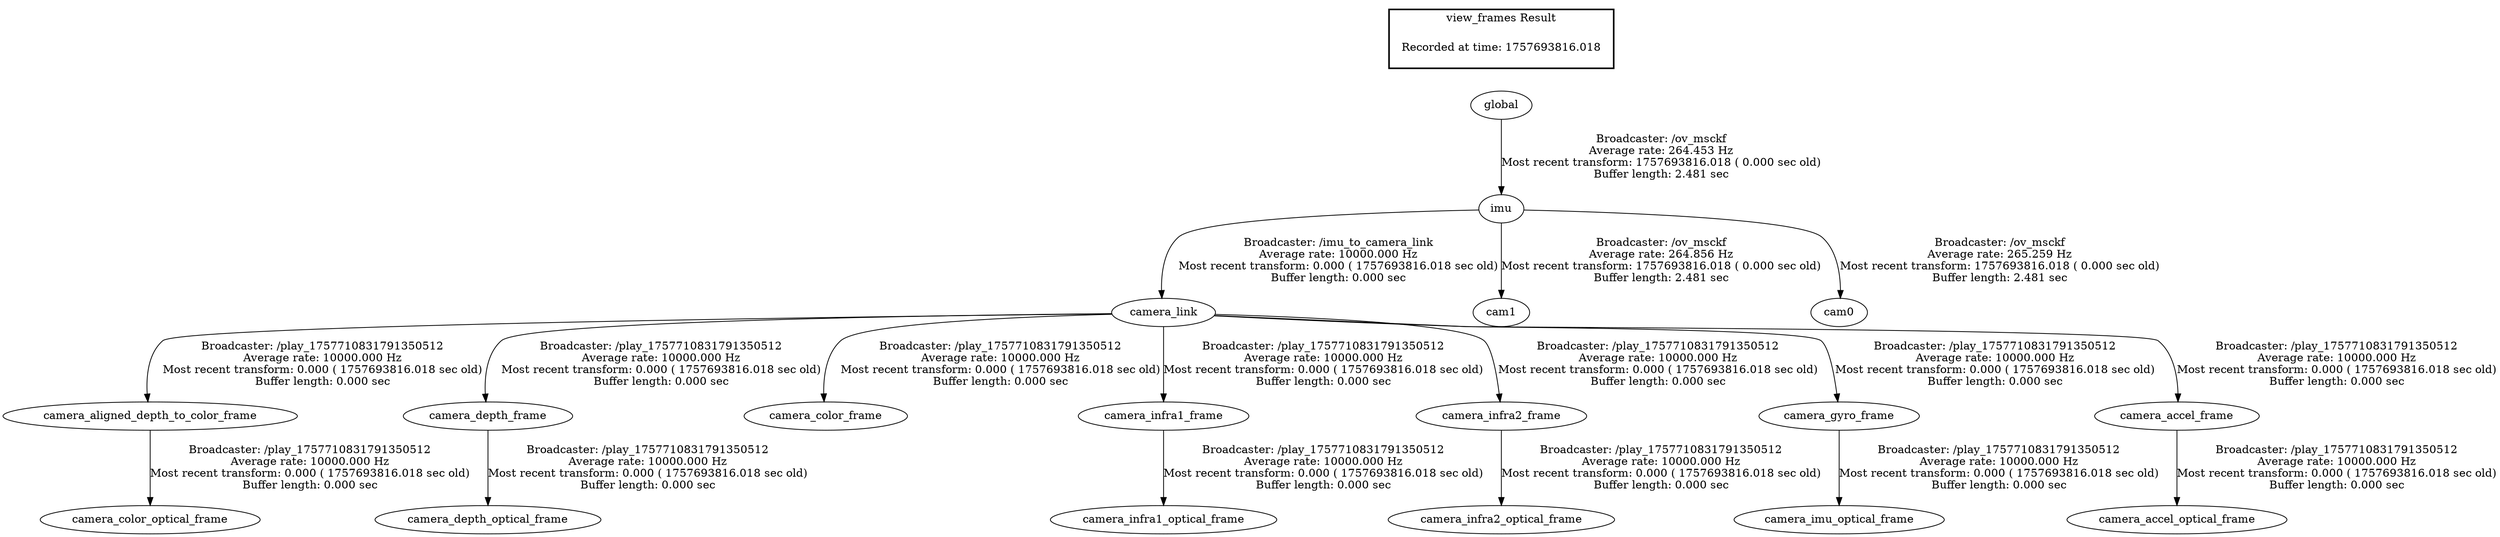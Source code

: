 digraph G {
"imu" -> "camera_link"[label="Broadcaster: /imu_to_camera_link\nAverage rate: 10000.000 Hz\nMost recent transform: 0.000 ( 1757693816.018 sec old)\nBuffer length: 0.000 sec\n"];
"global" -> "imu"[label="Broadcaster: /ov_msckf\nAverage rate: 264.453 Hz\nMost recent transform: 1757693816.018 ( 0.000 sec old)\nBuffer length: 2.481 sec\n"];
"camera_aligned_depth_to_color_frame" -> "camera_color_optical_frame"[label="Broadcaster: /play_1757710831791350512\nAverage rate: 10000.000 Hz\nMost recent transform: 0.000 ( 1757693816.018 sec old)\nBuffer length: 0.000 sec\n"];
"camera_link" -> "camera_depth_frame"[label="Broadcaster: /play_1757710831791350512\nAverage rate: 10000.000 Hz\nMost recent transform: 0.000 ( 1757693816.018 sec old)\nBuffer length: 0.000 sec\n"];
"camera_depth_frame" -> "camera_depth_optical_frame"[label="Broadcaster: /play_1757710831791350512\nAverage rate: 10000.000 Hz\nMost recent transform: 0.000 ( 1757693816.018 sec old)\nBuffer length: 0.000 sec\n"];
"camera_link" -> "camera_color_frame"[label="Broadcaster: /play_1757710831791350512\nAverage rate: 10000.000 Hz\nMost recent transform: 0.000 ( 1757693816.018 sec old)\nBuffer length: 0.000 sec\n"];
"camera_link" -> "camera_aligned_depth_to_color_frame"[label="Broadcaster: /play_1757710831791350512\nAverage rate: 10000.000 Hz\nMost recent transform: 0.000 ( 1757693816.018 sec old)\nBuffer length: 0.000 sec\n"];
"camera_link" -> "camera_infra1_frame"[label="Broadcaster: /play_1757710831791350512\nAverage rate: 10000.000 Hz\nMost recent transform: 0.000 ( 1757693816.018 sec old)\nBuffer length: 0.000 sec\n"];
"camera_infra1_frame" -> "camera_infra1_optical_frame"[label="Broadcaster: /play_1757710831791350512\nAverage rate: 10000.000 Hz\nMost recent transform: 0.000 ( 1757693816.018 sec old)\nBuffer length: 0.000 sec\n"];
"camera_link" -> "camera_infra2_frame"[label="Broadcaster: /play_1757710831791350512\nAverage rate: 10000.000 Hz\nMost recent transform: 0.000 ( 1757693816.018 sec old)\nBuffer length: 0.000 sec\n"];
"camera_infra2_frame" -> "camera_infra2_optical_frame"[label="Broadcaster: /play_1757710831791350512\nAverage rate: 10000.000 Hz\nMost recent transform: 0.000 ( 1757693816.018 sec old)\nBuffer length: 0.000 sec\n"];
"camera_link" -> "camera_gyro_frame"[label="Broadcaster: /play_1757710831791350512\nAverage rate: 10000.000 Hz\nMost recent transform: 0.000 ( 1757693816.018 sec old)\nBuffer length: 0.000 sec\n"];
"camera_gyro_frame" -> "camera_imu_optical_frame"[label="Broadcaster: /play_1757710831791350512\nAverage rate: 10000.000 Hz\nMost recent transform: 0.000 ( 1757693816.018 sec old)\nBuffer length: 0.000 sec\n"];
"camera_link" -> "camera_accel_frame"[label="Broadcaster: /play_1757710831791350512\nAverage rate: 10000.000 Hz\nMost recent transform: 0.000 ( 1757693816.018 sec old)\nBuffer length: 0.000 sec\n"];
"camera_accel_frame" -> "camera_accel_optical_frame"[label="Broadcaster: /play_1757710831791350512\nAverage rate: 10000.000 Hz\nMost recent transform: 0.000 ( 1757693816.018 sec old)\nBuffer length: 0.000 sec\n"];
"imu" -> "cam1"[label="Broadcaster: /ov_msckf\nAverage rate: 264.856 Hz\nMost recent transform: 1757693816.018 ( 0.000 sec old)\nBuffer length: 2.481 sec\n"];
"imu" -> "cam0"[label="Broadcaster: /ov_msckf\nAverage rate: 265.259 Hz\nMost recent transform: 1757693816.018 ( 0.000 sec old)\nBuffer length: 2.481 sec\n"];
edge [style=invis];
 subgraph cluster_legend { style=bold; color=black; label ="view_frames Result";
"Recorded at time: 1757693816.018"[ shape=plaintext ] ;
 }->"global";
}